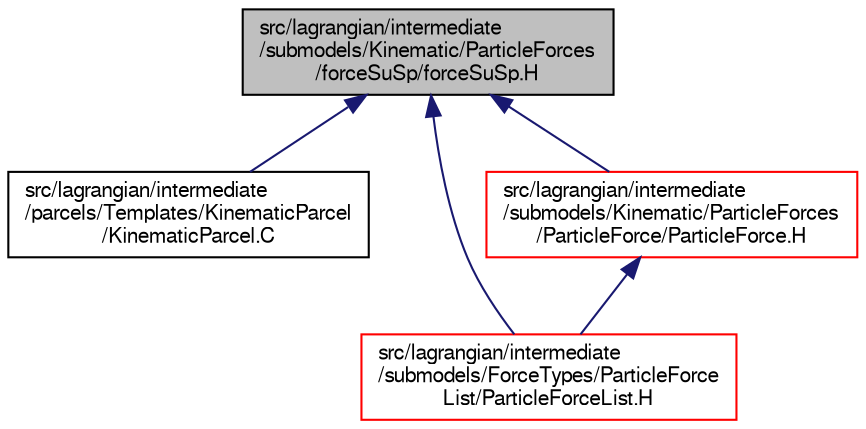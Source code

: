 digraph "src/lagrangian/intermediate/submodels/Kinematic/ParticleForces/forceSuSp/forceSuSp.H"
{
  bgcolor="transparent";
  edge [fontname="FreeSans",fontsize="10",labelfontname="FreeSans",labelfontsize="10"];
  node [fontname="FreeSans",fontsize="10",shape=record];
  Node57 [label="src/lagrangian/intermediate\l/submodels/Kinematic/ParticleForces\l/forceSuSp/forceSuSp.H",height=0.2,width=0.4,color="black", fillcolor="grey75", style="filled", fontcolor="black"];
  Node57 -> Node58 [dir="back",color="midnightblue",fontsize="10",style="solid",fontname="FreeSans"];
  Node58 [label="src/lagrangian/intermediate\l/parcels/Templates/KinematicParcel\l/KinematicParcel.C",height=0.2,width=0.4,color="black",URL="$a05438.html"];
  Node57 -> Node59 [dir="back",color="midnightblue",fontsize="10",style="solid",fontname="FreeSans"];
  Node59 [label="src/lagrangian/intermediate\l/submodels/ForceTypes/ParticleForce\lList/ParticleForceList.H",height=0.2,width=0.4,color="red",URL="$a05618.html"];
  Node57 -> Node90 [dir="back",color="midnightblue",fontsize="10",style="solid",fontname="FreeSans"];
  Node90 [label="src/lagrangian/intermediate\l/submodels/Kinematic/ParticleForces\l/ParticleForce/ParticleForce.H",height=0.2,width=0.4,color="red",URL="$a05894.html"];
  Node90 -> Node59 [dir="back",color="midnightblue",fontsize="10",style="solid",fontname="FreeSans"];
}
